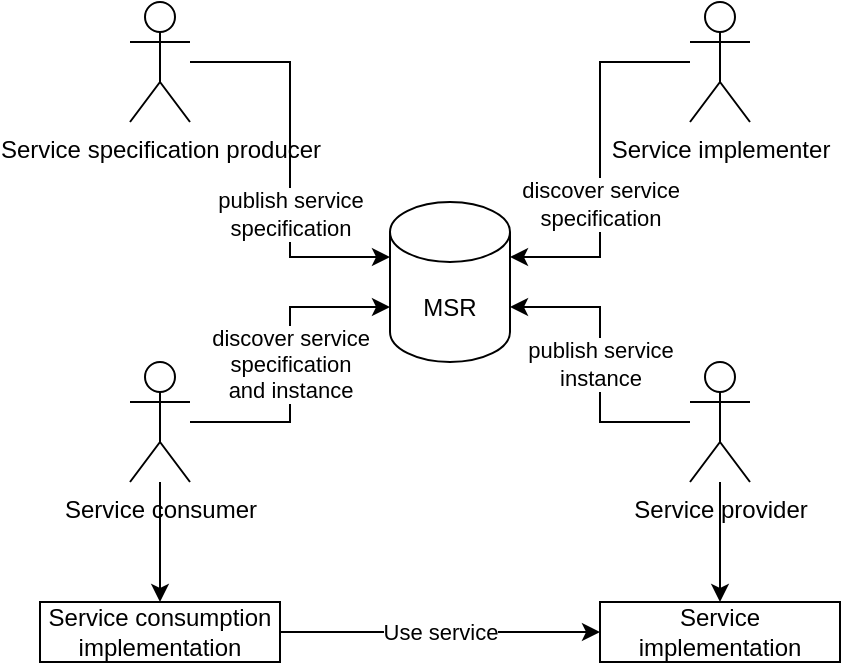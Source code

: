 <mxfile version="14.6.0" type="github">
  <diagram id="JUZ05NPTfhQuIxtCzizv" name="Page-1">
    <mxGraphModel dx="1426" dy="744" grid="1" gridSize="10" guides="1" tooltips="1" connect="1" arrows="1" fold="1" page="1" pageScale="1" pageWidth="827" pageHeight="1169" math="0" shadow="0">
      <root>
        <mxCell id="0" />
        <mxCell id="1" parent="0" />
        <mxCell id="G8nP9d9J7FoPLp3Mcluq-1" value="publish service&lt;br&gt;specification" style="edgeStyle=orthogonalEdgeStyle;rounded=0;orthogonalLoop=1;jettySize=auto;html=1;entryX=0;entryY=0;entryDx=0;entryDy=27.5;entryPerimeter=0;" edge="1" parent="1" source="G8nP9d9J7FoPLp3Mcluq-2" target="G8nP9d9J7FoPLp3Mcluq-11">
          <mxGeometry x="0.275" relative="1" as="geometry">
            <mxPoint as="offset" />
          </mxGeometry>
        </mxCell>
        <mxCell id="G8nP9d9J7FoPLp3Mcluq-2" value="Service specification producer" style="shape=umlActor;verticalLabelPosition=bottom;verticalAlign=top;html=1;outlineConnect=0;" vertex="1" parent="1">
          <mxGeometry x="110" y="120" width="30" height="60" as="geometry" />
        </mxCell>
        <mxCell id="G8nP9d9J7FoPLp3Mcluq-3" value="discover service&lt;br&gt;specification" style="edgeStyle=orthogonalEdgeStyle;rounded=0;orthogonalLoop=1;jettySize=auto;html=1;entryX=1;entryY=0;entryDx=0;entryDy=27.5;entryPerimeter=0;" edge="1" parent="1" source="G8nP9d9J7FoPLp3Mcluq-4" target="G8nP9d9J7FoPLp3Mcluq-11">
          <mxGeometry x="0.232" relative="1" as="geometry">
            <mxPoint as="offset" />
          </mxGeometry>
        </mxCell>
        <mxCell id="G8nP9d9J7FoPLp3Mcluq-4" value="Service implementer" style="shape=umlActor;verticalLabelPosition=bottom;verticalAlign=top;html=1;outlineConnect=0;" vertex="1" parent="1">
          <mxGeometry x="390" y="120" width="30" height="60" as="geometry" />
        </mxCell>
        <mxCell id="G8nP9d9J7FoPLp3Mcluq-5" value="discover service&lt;br&gt;specification &lt;br&gt;and instance" style="edgeStyle=orthogonalEdgeStyle;rounded=0;orthogonalLoop=1;jettySize=auto;html=1;entryX=0;entryY=0;entryDx=0;entryDy=52.5;entryPerimeter=0;" edge="1" parent="1" source="G8nP9d9J7FoPLp3Mcluq-7" target="G8nP9d9J7FoPLp3Mcluq-11">
          <mxGeometry relative="1" as="geometry">
            <mxPoint x="150" y="370" as="sourcePoint" />
            <Array as="points">
              <mxPoint x="190" y="330" />
              <mxPoint x="190" y="273" />
            </Array>
          </mxGeometry>
        </mxCell>
        <mxCell id="G8nP9d9J7FoPLp3Mcluq-6" style="edgeStyle=orthogonalEdgeStyle;rounded=0;orthogonalLoop=1;jettySize=auto;html=1;entryX=0.5;entryY=0;entryDx=0;entryDy=0;" edge="1" parent="1" source="G8nP9d9J7FoPLp3Mcluq-7" target="G8nP9d9J7FoPLp3Mcluq-13">
          <mxGeometry relative="1" as="geometry" />
        </mxCell>
        <mxCell id="G8nP9d9J7FoPLp3Mcluq-7" value="Service consumer" style="shape=umlActor;verticalLabelPosition=bottom;verticalAlign=top;html=1;outlineConnect=0;" vertex="1" parent="1">
          <mxGeometry x="110" y="300" width="30" height="60" as="geometry" />
        </mxCell>
        <mxCell id="G8nP9d9J7FoPLp3Mcluq-8" value="publish service&lt;br&gt;instance" style="edgeStyle=orthogonalEdgeStyle;rounded=0;orthogonalLoop=1;jettySize=auto;html=1;entryX=1;entryY=0;entryDx=0;entryDy=52.5;entryPerimeter=0;" edge="1" parent="1" source="G8nP9d9J7FoPLp3Mcluq-10" target="G8nP9d9J7FoPLp3Mcluq-11">
          <mxGeometry relative="1" as="geometry" />
        </mxCell>
        <mxCell id="G8nP9d9J7FoPLp3Mcluq-9" style="edgeStyle=orthogonalEdgeStyle;rounded=0;orthogonalLoop=1;jettySize=auto;html=1;" edge="1" parent="1" source="G8nP9d9J7FoPLp3Mcluq-10" target="G8nP9d9J7FoPLp3Mcluq-14">
          <mxGeometry relative="1" as="geometry" />
        </mxCell>
        <mxCell id="G8nP9d9J7FoPLp3Mcluq-10" value="Service provider" style="shape=umlActor;verticalLabelPosition=bottom;verticalAlign=top;html=1;outlineConnect=0;" vertex="1" parent="1">
          <mxGeometry x="390" y="300" width="30" height="60" as="geometry" />
        </mxCell>
        <mxCell id="G8nP9d9J7FoPLp3Mcluq-11" value="MSR" style="shape=cylinder3;whiteSpace=wrap;html=1;boundedLbl=1;backgroundOutline=1;size=15;" vertex="1" parent="1">
          <mxGeometry x="240" y="220" width="60" height="80" as="geometry" />
        </mxCell>
        <mxCell id="G8nP9d9J7FoPLp3Mcluq-12" value="Use service" style="edgeStyle=orthogonalEdgeStyle;rounded=0;orthogonalLoop=1;jettySize=auto;html=1;entryX=0;entryY=0.5;entryDx=0;entryDy=0;" edge="1" parent="1" source="G8nP9d9J7FoPLp3Mcluq-13" target="G8nP9d9J7FoPLp3Mcluq-14">
          <mxGeometry relative="1" as="geometry" />
        </mxCell>
        <mxCell id="G8nP9d9J7FoPLp3Mcluq-13" value="Service consumption&lt;br&gt;implementation" style="rounded=0;whiteSpace=wrap;html=1;" vertex="1" parent="1">
          <mxGeometry x="65" y="420" width="120" height="30" as="geometry" />
        </mxCell>
        <mxCell id="G8nP9d9J7FoPLp3Mcluq-14" value="Service&lt;br&gt;implementation" style="rounded=0;whiteSpace=wrap;html=1;" vertex="1" parent="1">
          <mxGeometry x="345" y="420" width="120" height="30" as="geometry" />
        </mxCell>
      </root>
    </mxGraphModel>
  </diagram>
</mxfile>
